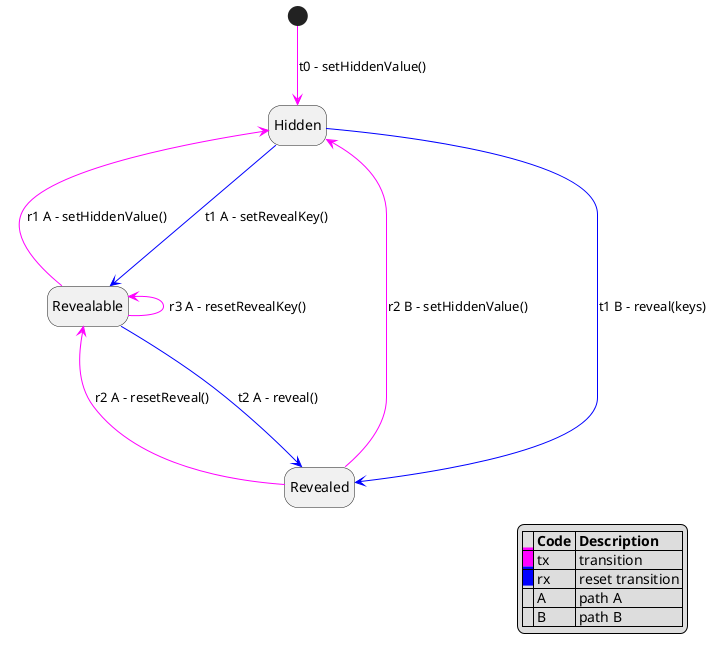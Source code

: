 @startuml

hide empty description

[*] -[#Fuchsia]-> Hidden: t0 - setHiddenValue()
Hidden -[#Blue]--> Revealable: t1 A - setRevealKey()
Revealable -[#Blue]--> Revealed: t2 A - reveal()
Hidden <-[#Fuchsia]- Revealable: r1 A - setHiddenValue()
Revealable <-[#Fuchsia]- Revealable: r3 A - resetRevealKey()
Revealable <-[#Fuchsia]- Revealed: r2 A - resetReveal()
Hidden -[#Blue]-> Revealed : t1 B - reveal(keys)
Hidden <-[#Fuchsia]- Revealed: r2 B - setHiddenValue()

legend right
|= |= Code |= Description |
|<back:#Fuchsia>   </back>| tx | transition  |
|<back:#Blue>   </back>| rx | reset transition |
|   | A   | path A           |
|   | B   | path B           |
endlegend

@enduml
